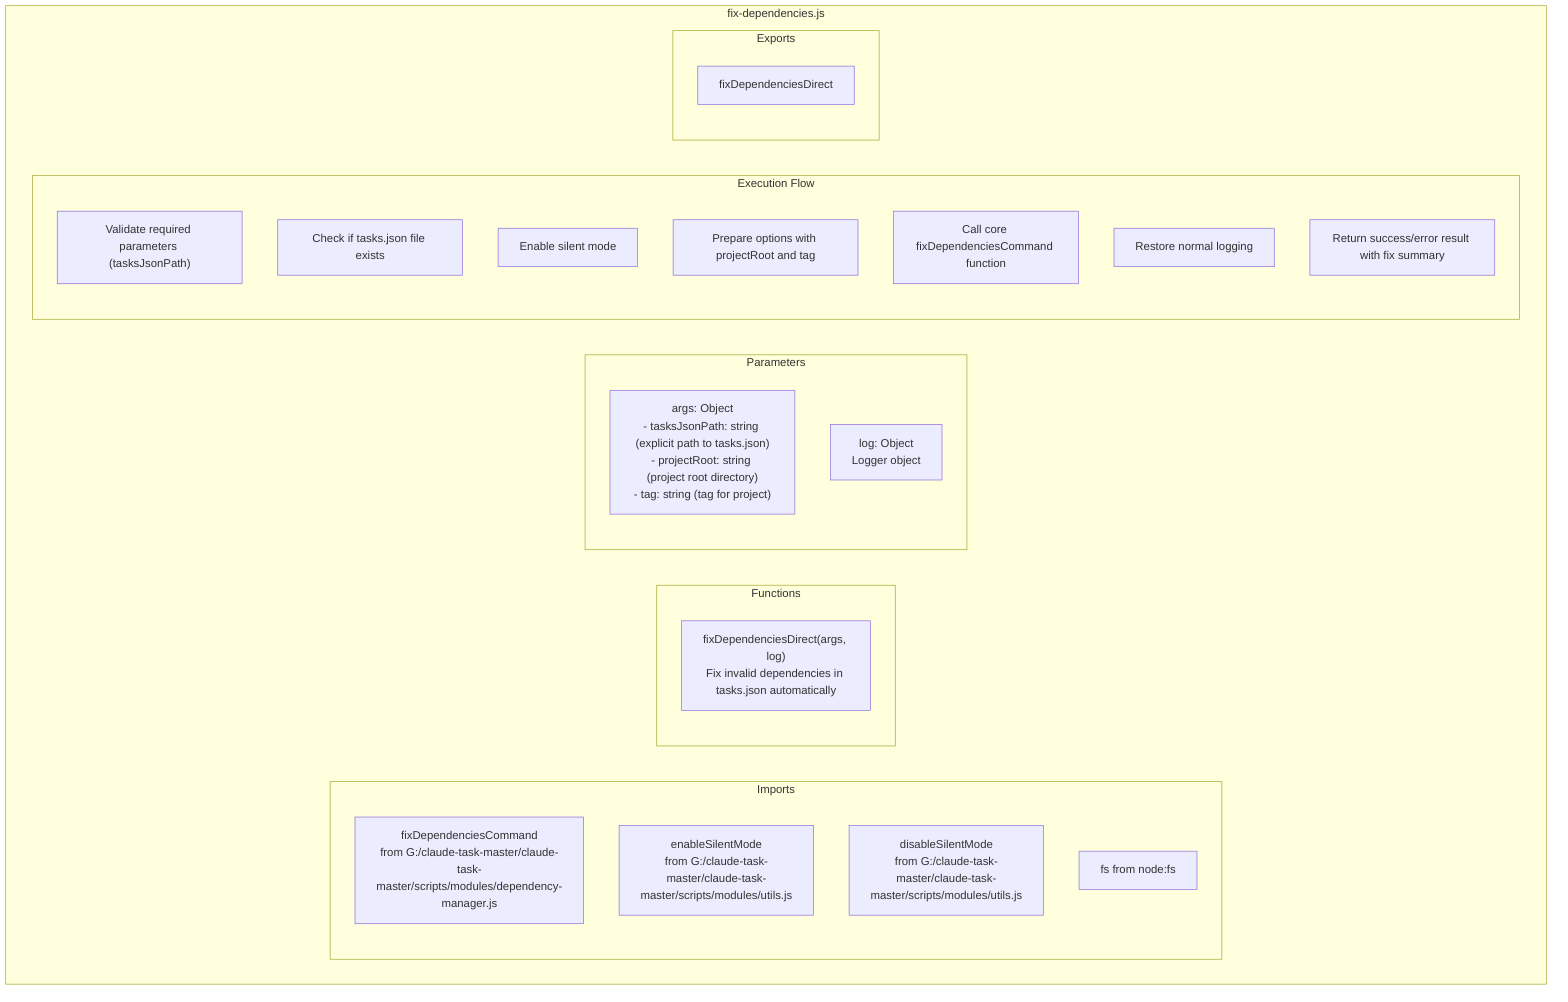 graph TB
    subgraph "fix-dependencies.js"
        subgraph "Imports"
            fixDependenciesCommand["fixDependenciesCommand<br/>from G:/claude-task-master/claude-task-master/scripts/modules/dependency-manager.js"]
            enableSilentMode["enableSilentMode<br/>from G:/claude-task-master/claude-task-master/scripts/modules/utils.js"]
            disableSilentMode["disableSilentMode<br/>from G:/claude-task-master/claude-task-master/scripts/modules/utils.js"]
            fs["fs from node:fs"]
        end

        subgraph "Functions"
            fixDependenciesDirect["fixDependenciesDirect(args, log)<br/>Fix invalid dependencies in tasks.json automatically"]
        end

        subgraph "Parameters"
            args["args: Object<br/>- tasksJsonPath: string (explicit path to tasks.json)<br/>- projectRoot: string (project root directory)<br/>- tag: string (tag for project)"]
            log["log: Object<br/>Logger object"]
        end

        subgraph "Execution Flow"
            validateInput["Validate required parameters (tasksJsonPath)"]
            checkFileExists["Check if tasks.json file exists"]
            enableSilent["Enable silent mode"]
            prepareOptions["Prepare options with projectRoot and tag"]
            callCoreFunction["Call core fixDependenciesCommand function"]
            restoreLogging["Restore normal logging"]
            returnResult["Return success/error result with fix summary"]
        end

        subgraph "Exports"
            ExportFixDependenciesDirect["fixDependenciesDirect"]
        end
    end
